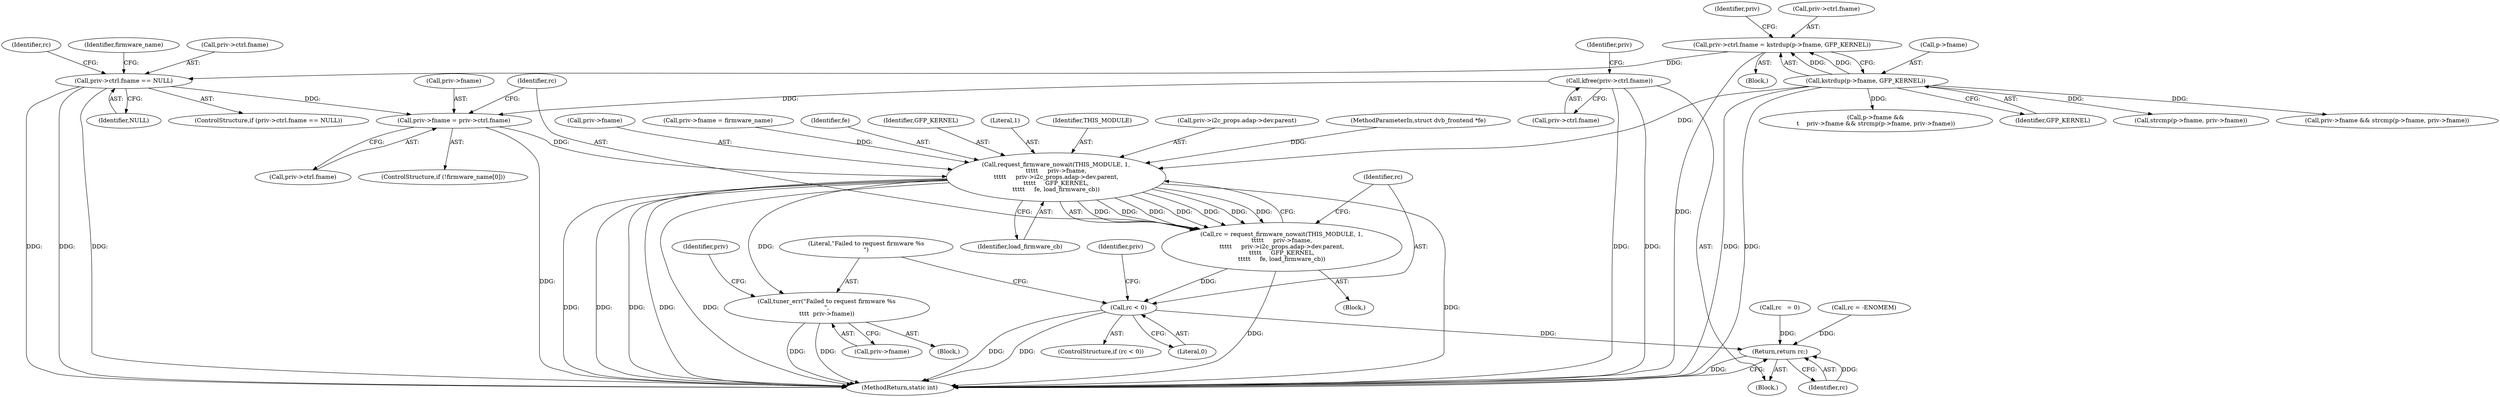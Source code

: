 digraph "0_linux_8dfbcc4351a0b6d2f2d77f367552f48ffefafe18@pointer" {
"1000222" [label="(Call,priv->fname = priv->ctrl.fname)"];
"1000128" [label="(Call,kfree(priv->ctrl.fname))"];
"1000161" [label="(Call,priv->ctrl.fname == NULL)"];
"1000149" [label="(Call,priv->ctrl.fname = kstrdup(p->fname, GFP_KERNEL))"];
"1000155" [label="(Call,kstrdup(p->fname, GFP_KERNEL))"];
"1000239" [label="(Call,request_firmware_nowait(THIS_MODULE, 1,\n\t\t\t\t\t     priv->fname,\n\t\t\t\t\t     priv->i2c_props.adap->dev.parent,\n\t\t\t\t\t     GFP_KERNEL,\n\t\t\t\t\t     fe, load_firmware_cb))"];
"1000237" [label="(Call,rc = request_firmware_nowait(THIS_MODULE, 1,\n\t\t\t\t\t     priv->fname,\n\t\t\t\t\t     priv->i2c_props.adap->dev.parent,\n\t\t\t\t\t     GFP_KERNEL,\n\t\t\t\t\t     fe, load_firmware_cb))"];
"1000258" [label="(Call,rc < 0)"];
"1000283" [label="(Return,return rc;)"];
"1000262" [label="(Call,tuner_err(\"Failed to request firmware %s\n\",\n\t\t\t\t  priv->fname))"];
"1000285" [label="(MethodReturn,static int)"];
"1000242" [label="(Call,priv->fname)"];
"1000284" [label="(Identifier,rc)"];
"1000105" [label="(Block,)"];
"1000164" [label="(Identifier,priv)"];
"1000178" [label="(Call,p->fname &&\n\t    priv->fname && strcmp(p->fname, priv->fname))"];
"1000237" [label="(Call,rc = request_firmware_nowait(THIS_MODULE, 1,\n\t\t\t\t\t     priv->fname,\n\t\t\t\t\t     priv->i2c_props.adap->dev.parent,\n\t\t\t\t\t     GFP_KERNEL,\n\t\t\t\t\t     fe, load_firmware_cb))"];
"1000264" [label="(Call,priv->fname)"];
"1000129" [label="(Call,priv->ctrl.fname)"];
"1000232" [label="(Call,priv->fname = firmware_name)"];
"1000222" [label="(Call,priv->fname = priv->ctrl.fname)"];
"1000223" [label="(Call,priv->fname)"];
"1000256" [label="(Identifier,load_firmware_cb)"];
"1000261" [label="(Block,)"];
"1000159" [label="(Identifier,GFP_KERNEL)"];
"1000149" [label="(Call,priv->ctrl.fname = kstrdup(p->fname, GFP_KERNEL))"];
"1000160" [label="(ControlStructure,if (priv->ctrl.fname == NULL))"];
"1000186" [label="(Call,strcmp(p->fname, priv->fname))"];
"1000255" [label="(Identifier,fe)"];
"1000169" [label="(Identifier,rc)"];
"1000283" [label="(Return,return rc;)"];
"1000258" [label="(Call,rc < 0)"];
"1000216" [label="(Block,)"];
"1000156" [label="(Call,p->fname)"];
"1000176" [label="(Identifier,firmware_name)"];
"1000275" [label="(Identifier,priv)"];
"1000150" [label="(Call,priv->ctrl.fname)"];
"1000162" [label="(Call,priv->ctrl.fname)"];
"1000260" [label="(Literal,0)"];
"1000182" [label="(Call,priv->fname && strcmp(p->fname, priv->fname))"];
"1000226" [label="(Call,priv->ctrl.fname)"];
"1000117" [label="(Call,rc   = 0)"];
"1000167" [label="(Identifier,NULL)"];
"1000148" [label="(Block,)"];
"1000254" [label="(Identifier,GFP_KERNEL)"];
"1000241" [label="(Literal,1)"];
"1000269" [label="(Identifier,priv)"];
"1000238" [label="(Identifier,rc)"];
"1000240" [label="(Identifier,THIS_MODULE)"];
"1000245" [label="(Call,priv->i2c_props.adap->dev.parent)"];
"1000262" [label="(Call,tuner_err(\"Failed to request firmware %s\n\",\n\t\t\t\t  priv->fname))"];
"1000168" [label="(Call,rc = -ENOMEM)"];
"1000103" [label="(MethodParameterIn,struct dvb_frontend *fe)"];
"1000263" [label="(Literal,\"Failed to request firmware %s\n\")"];
"1000217" [label="(ControlStructure,if (!firmware_name[0]))"];
"1000137" [label="(Identifier,priv)"];
"1000259" [label="(Identifier,rc)"];
"1000257" [label="(ControlStructure,if (rc < 0))"];
"1000239" [label="(Call,request_firmware_nowait(THIS_MODULE, 1,\n\t\t\t\t\t     priv->fname,\n\t\t\t\t\t     priv->i2c_props.adap->dev.parent,\n\t\t\t\t\t     GFP_KERNEL,\n\t\t\t\t\t     fe, load_firmware_cb))"];
"1000128" [label="(Call,kfree(priv->ctrl.fname))"];
"1000161" [label="(Call,priv->ctrl.fname == NULL)"];
"1000155" [label="(Call,kstrdup(p->fname, GFP_KERNEL))"];
"1000222" -> "1000217"  [label="AST: "];
"1000222" -> "1000226"  [label="CFG: "];
"1000223" -> "1000222"  [label="AST: "];
"1000226" -> "1000222"  [label="AST: "];
"1000238" -> "1000222"  [label="CFG: "];
"1000222" -> "1000285"  [label="DDG: "];
"1000128" -> "1000222"  [label="DDG: "];
"1000161" -> "1000222"  [label="DDG: "];
"1000222" -> "1000239"  [label="DDG: "];
"1000128" -> "1000105"  [label="AST: "];
"1000128" -> "1000129"  [label="CFG: "];
"1000129" -> "1000128"  [label="AST: "];
"1000137" -> "1000128"  [label="CFG: "];
"1000128" -> "1000285"  [label="DDG: "];
"1000128" -> "1000285"  [label="DDG: "];
"1000161" -> "1000160"  [label="AST: "];
"1000161" -> "1000167"  [label="CFG: "];
"1000162" -> "1000161"  [label="AST: "];
"1000167" -> "1000161"  [label="AST: "];
"1000169" -> "1000161"  [label="CFG: "];
"1000176" -> "1000161"  [label="CFG: "];
"1000161" -> "1000285"  [label="DDG: "];
"1000161" -> "1000285"  [label="DDG: "];
"1000161" -> "1000285"  [label="DDG: "];
"1000149" -> "1000161"  [label="DDG: "];
"1000149" -> "1000148"  [label="AST: "];
"1000149" -> "1000155"  [label="CFG: "];
"1000150" -> "1000149"  [label="AST: "];
"1000155" -> "1000149"  [label="AST: "];
"1000164" -> "1000149"  [label="CFG: "];
"1000149" -> "1000285"  [label="DDG: "];
"1000155" -> "1000149"  [label="DDG: "];
"1000155" -> "1000149"  [label="DDG: "];
"1000155" -> "1000159"  [label="CFG: "];
"1000156" -> "1000155"  [label="AST: "];
"1000159" -> "1000155"  [label="AST: "];
"1000155" -> "1000285"  [label="DDG: "];
"1000155" -> "1000285"  [label="DDG: "];
"1000155" -> "1000178"  [label="DDG: "];
"1000155" -> "1000182"  [label="DDG: "];
"1000155" -> "1000186"  [label="DDG: "];
"1000155" -> "1000239"  [label="DDG: "];
"1000239" -> "1000237"  [label="AST: "];
"1000239" -> "1000256"  [label="CFG: "];
"1000240" -> "1000239"  [label="AST: "];
"1000241" -> "1000239"  [label="AST: "];
"1000242" -> "1000239"  [label="AST: "];
"1000245" -> "1000239"  [label="AST: "];
"1000254" -> "1000239"  [label="AST: "];
"1000255" -> "1000239"  [label="AST: "];
"1000256" -> "1000239"  [label="AST: "];
"1000237" -> "1000239"  [label="CFG: "];
"1000239" -> "1000285"  [label="DDG: "];
"1000239" -> "1000285"  [label="DDG: "];
"1000239" -> "1000285"  [label="DDG: "];
"1000239" -> "1000285"  [label="DDG: "];
"1000239" -> "1000285"  [label="DDG: "];
"1000239" -> "1000285"  [label="DDG: "];
"1000239" -> "1000237"  [label="DDG: "];
"1000239" -> "1000237"  [label="DDG: "];
"1000239" -> "1000237"  [label="DDG: "];
"1000239" -> "1000237"  [label="DDG: "];
"1000239" -> "1000237"  [label="DDG: "];
"1000239" -> "1000237"  [label="DDG: "];
"1000239" -> "1000237"  [label="DDG: "];
"1000232" -> "1000239"  [label="DDG: "];
"1000103" -> "1000239"  [label="DDG: "];
"1000239" -> "1000262"  [label="DDG: "];
"1000237" -> "1000216"  [label="AST: "];
"1000238" -> "1000237"  [label="AST: "];
"1000259" -> "1000237"  [label="CFG: "];
"1000237" -> "1000285"  [label="DDG: "];
"1000237" -> "1000258"  [label="DDG: "];
"1000258" -> "1000257"  [label="AST: "];
"1000258" -> "1000260"  [label="CFG: "];
"1000259" -> "1000258"  [label="AST: "];
"1000260" -> "1000258"  [label="AST: "];
"1000263" -> "1000258"  [label="CFG: "];
"1000275" -> "1000258"  [label="CFG: "];
"1000258" -> "1000285"  [label="DDG: "];
"1000258" -> "1000285"  [label="DDG: "];
"1000258" -> "1000283"  [label="DDG: "];
"1000283" -> "1000105"  [label="AST: "];
"1000283" -> "1000284"  [label="CFG: "];
"1000284" -> "1000283"  [label="AST: "];
"1000285" -> "1000283"  [label="CFG: "];
"1000283" -> "1000285"  [label="DDG: "];
"1000284" -> "1000283"  [label="DDG: "];
"1000168" -> "1000283"  [label="DDG: "];
"1000117" -> "1000283"  [label="DDG: "];
"1000262" -> "1000261"  [label="AST: "];
"1000262" -> "1000264"  [label="CFG: "];
"1000263" -> "1000262"  [label="AST: "];
"1000264" -> "1000262"  [label="AST: "];
"1000269" -> "1000262"  [label="CFG: "];
"1000262" -> "1000285"  [label="DDG: "];
"1000262" -> "1000285"  [label="DDG: "];
}
